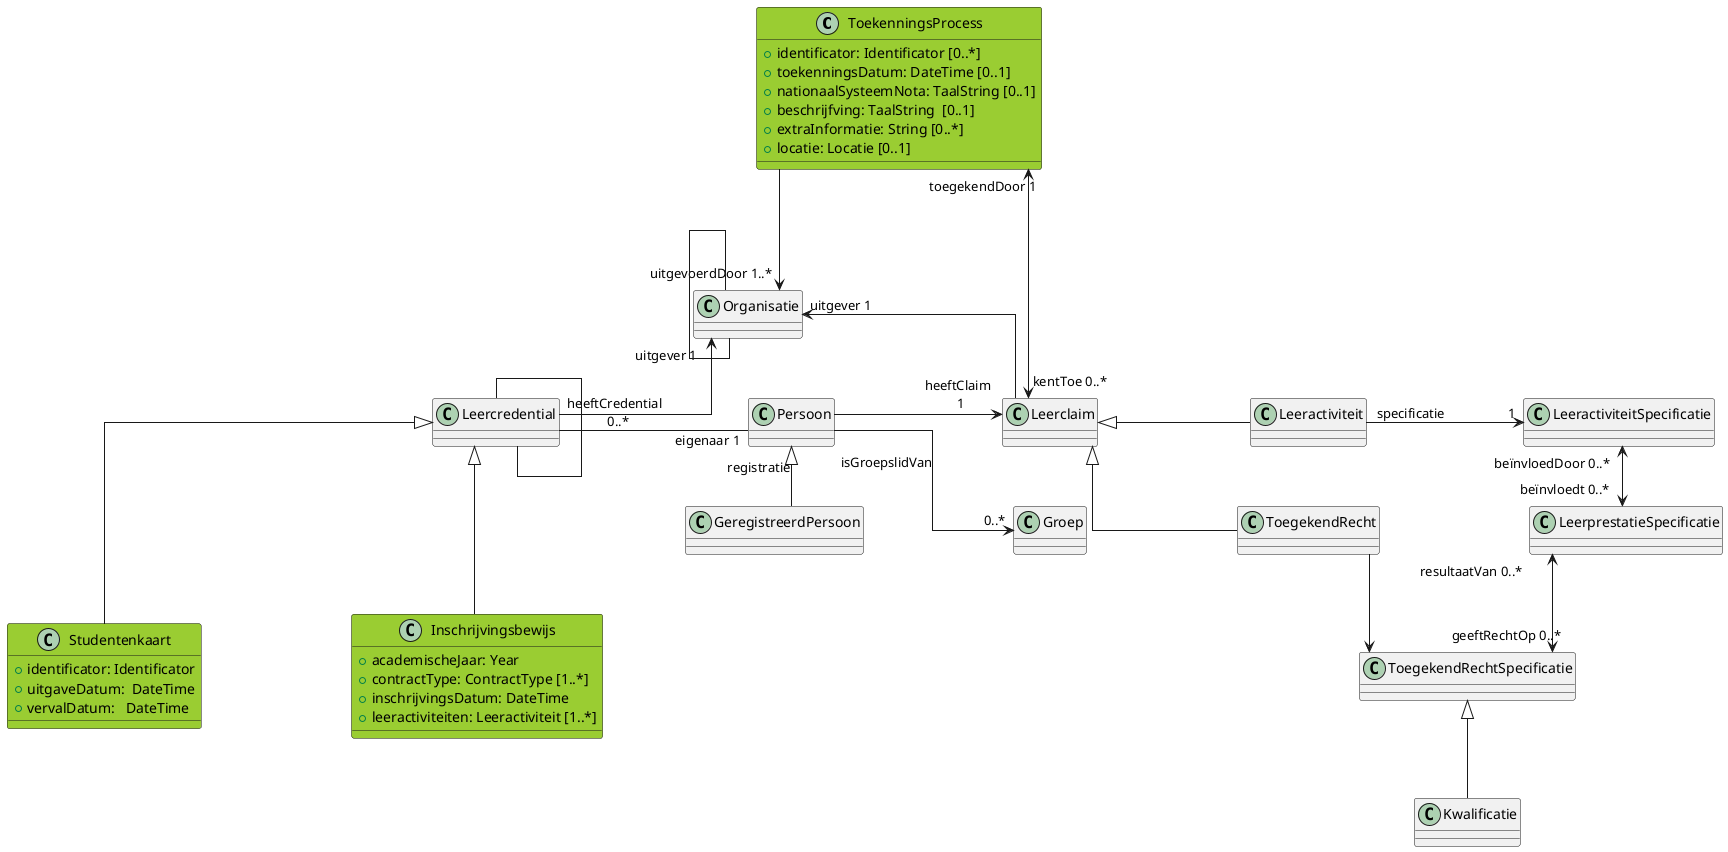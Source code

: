 
@startuml
skinparam nodesep 150
skinparam linetype ortho
allowmixing

class ToekenningsProcess #yellowgreen{
    + identificator: Identificator [0..*]
    + toekenningsDatum: DateTime [0..1]
    + nationaalSysteemNota: TaalString [0..1]
    + beschrijfving: TaalString  [0..1]
    + extraInformatie: String [0..*]
    + locatie: Locatie [0..1]

}
together{
class Studentenkaart #yellowgreen  {
    + identificator: Identificator
    + uitgaveDatum:  DateTime
    + vervalDatum:   DateTime

}
class Inschrijvingsbewijs #yellowgreen {
    + academischeJaar: Year
    + contractType: ContractType [1..*]
    + inschrijvingsDatum: DateTime
    + leeractiviteiten: Leeractiviteit [1..*]
}
}
class Persoon 
class Groep
class Leercredential
together{
    class Leeractiviteit
    class ToegekendRecht
}
class GeregistreerdPersoon
class Organisatie
class Leerclaim
class LeeractiviteitSpecificatie
class LeerprestatieSpecificatie
class ToegekendRechtSpecificatie
class Kwalificatie


class a
hide a 

Leerclaim  -[hidden]- Groep
Organisatie "uitgever 1" <-- Leerclaim
ToekenningsProcess "toegekendDoor 1" <---> "kentToe 0..*" Leerclaim
ToekenningsProcess --->"uitgevoerdDoor 1..*" Organisatie

Persoon <|-- GeregistreerdPersoon: " registratie"
Groep "0..*" <-- Persoon: "isGroepslidVan"
Leercredential  -[norank]-  Leercredential
Leercredential "heeftCredential \n 0..*"-r-"\t\t eigenaar 1" Persoon
Organisatie "uitgever 1" <--  Leercredential
Organisatie  -[norank]-  Organisatie

Persoon -r->"heeftClaim \n 1" Leerclaim
Leeractiviteit -[hidden]- ToegekendRecht
Leerclaim <|-r- Leeractiviteit
Leerclaim <|-r- ToegekendRecht


Leeractiviteit -r-> "1" LeeractiviteitSpecificatie: "specificatie"
LeeractiviteitSpecificatie "beïnvloedDoor 0..*" <--> "beïnvloedt 0..*"LeerprestatieSpecificatie
LeerprestatieSpecificatie "resultaatVan 0..*" <--> "geeftRechtOp 0..*" ToegekendRechtSpecificatie

ToegekendRecht -r-> ToegekendRechtSpecificatie
ToegekendRechtSpecificatie <|-- Kwalificatie


Studentenkaart -u--|> Leercredential
Inschrijvingsbewijs -u--|> Leercredential



@enduml
